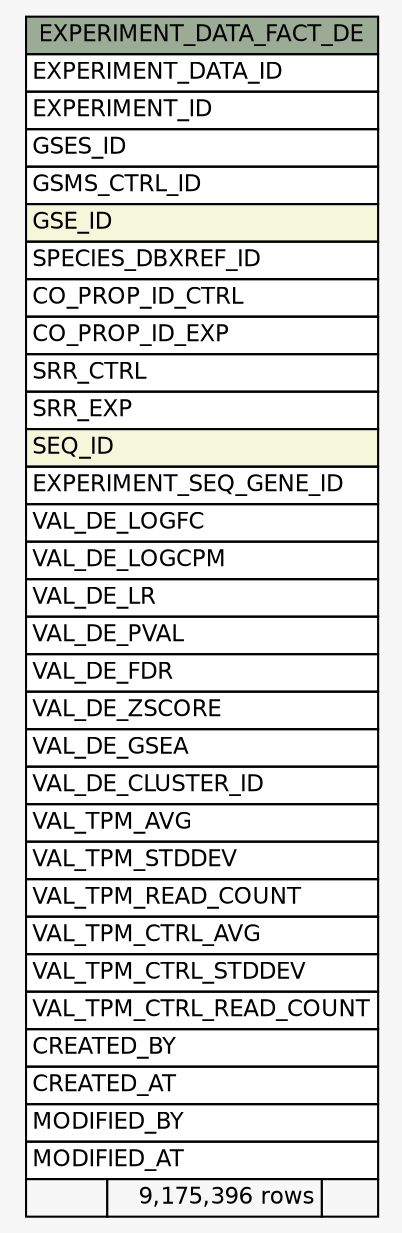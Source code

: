 // dot 2.38.0 on Windows 10 10.0
// SchemaSpy rev Unknown
digraph "EXPERIMENT_DATA_FACT_DE" {
  graph [
    rankdir="RL"
    bgcolor="#f7f7f7"
    nodesep="0.18"
    ranksep="0.46"
    fontname="Helvetica"
    fontsize="11"
  ];
  node [
    fontname="Helvetica"
    fontsize="11"
    shape="plaintext"
  ];
  edge [
    arrowsize="0.8"
  ];
  "EXPERIMENT_DATA_FACT_DE" [
    label=<
    <TABLE BORDER="0" CELLBORDER="1" CELLSPACING="0" BGCOLOR="#ffffff">
      <TR><TD COLSPAN="3" BGCOLOR="#9bab96" ALIGN="CENTER">EXPERIMENT_DATA_FACT_DE</TD></TR>
      <TR><TD PORT="EXPERIMENT_DATA_ID" COLSPAN="3" ALIGN="LEFT">EXPERIMENT_DATA_ID</TD></TR>
      <TR><TD PORT="EXPERIMENT_ID" COLSPAN="3" ALIGN="LEFT">EXPERIMENT_ID</TD></TR>
      <TR><TD PORT="GSES_ID" COLSPAN="3" ALIGN="LEFT">GSES_ID</TD></TR>
      <TR><TD PORT="GSMS_CTRL_ID" COLSPAN="3" ALIGN="LEFT">GSMS_CTRL_ID</TD></TR>
      <TR><TD PORT="GSE_ID" COLSPAN="3" BGCOLOR="#f4f7da" ALIGN="LEFT">GSE_ID</TD></TR>
      <TR><TD PORT="SPECIES_DBXREF_ID" COLSPAN="3" ALIGN="LEFT">SPECIES_DBXREF_ID</TD></TR>
      <TR><TD PORT="CO_PROP_ID_CTRL" COLSPAN="3" ALIGN="LEFT">CO_PROP_ID_CTRL</TD></TR>
      <TR><TD PORT="CO_PROP_ID_EXP" COLSPAN="3" ALIGN="LEFT">CO_PROP_ID_EXP</TD></TR>
      <TR><TD PORT="SRR_CTRL" COLSPAN="3" ALIGN="LEFT">SRR_CTRL</TD></TR>
      <TR><TD PORT="SRR_EXP" COLSPAN="3" ALIGN="LEFT">SRR_EXP</TD></TR>
      <TR><TD PORT="SEQ_ID" COLSPAN="3" BGCOLOR="#f4f7da" ALIGN="LEFT">SEQ_ID</TD></TR>
      <TR><TD PORT="EXPERIMENT_SEQ_GENE_ID" COLSPAN="3" ALIGN="LEFT">EXPERIMENT_SEQ_GENE_ID</TD></TR>
      <TR><TD PORT="VAL_DE_LOGFC" COLSPAN="3" ALIGN="LEFT">VAL_DE_LOGFC</TD></TR>
      <TR><TD PORT="VAL_DE_LOGCPM" COLSPAN="3" ALIGN="LEFT">VAL_DE_LOGCPM</TD></TR>
      <TR><TD PORT="VAL_DE_LR" COLSPAN="3" ALIGN="LEFT">VAL_DE_LR</TD></TR>
      <TR><TD PORT="VAL_DE_PVAL" COLSPAN="3" ALIGN="LEFT">VAL_DE_PVAL</TD></TR>
      <TR><TD PORT="VAL_DE_FDR" COLSPAN="3" ALIGN="LEFT">VAL_DE_FDR</TD></TR>
      <TR><TD PORT="VAL_DE_ZSCORE" COLSPAN="3" ALIGN="LEFT">VAL_DE_ZSCORE</TD></TR>
      <TR><TD PORT="VAL_DE_GSEA" COLSPAN="3" ALIGN="LEFT">VAL_DE_GSEA</TD></TR>
      <TR><TD PORT="VAL_DE_CLUSTER_ID" COLSPAN="3" ALIGN="LEFT">VAL_DE_CLUSTER_ID</TD></TR>
      <TR><TD PORT="VAL_TPM_AVG" COLSPAN="3" ALIGN="LEFT">VAL_TPM_AVG</TD></TR>
      <TR><TD PORT="VAL_TPM_STDDEV" COLSPAN="3" ALIGN="LEFT">VAL_TPM_STDDEV</TD></TR>
      <TR><TD PORT="VAL_TPM_READ_COUNT" COLSPAN="3" ALIGN="LEFT">VAL_TPM_READ_COUNT</TD></TR>
      <TR><TD PORT="VAL_TPM_CTRL_AVG" COLSPAN="3" ALIGN="LEFT">VAL_TPM_CTRL_AVG</TD></TR>
      <TR><TD PORT="VAL_TPM_CTRL_STDDEV" COLSPAN="3" ALIGN="LEFT">VAL_TPM_CTRL_STDDEV</TD></TR>
      <TR><TD PORT="VAL_TPM_CTRL_READ_COUNT" COLSPAN="3" ALIGN="LEFT">VAL_TPM_CTRL_READ_COUNT</TD></TR>
      <TR><TD PORT="CREATED_BY" COLSPAN="3" ALIGN="LEFT">CREATED_BY</TD></TR>
      <TR><TD PORT="CREATED_AT" COLSPAN="3" ALIGN="LEFT">CREATED_AT</TD></TR>
      <TR><TD PORT="MODIFIED_BY" COLSPAN="3" ALIGN="LEFT">MODIFIED_BY</TD></TR>
      <TR><TD PORT="MODIFIED_AT" COLSPAN="3" ALIGN="LEFT">MODIFIED_AT</TD></TR>
      <TR><TD ALIGN="LEFT" BGCOLOR="#f7f7f7">  </TD><TD ALIGN="RIGHT" BGCOLOR="#f7f7f7">9,175,396 rows</TD><TD ALIGN="RIGHT" BGCOLOR="#f7f7f7">  </TD></TR>
    </TABLE>>
    URL="tables/EXPERIMENT_DATA_FACT_DE.html"
    tooltip="EXPERIMENT_DATA_FACT_DE"
  ];
}
